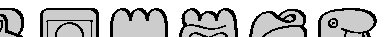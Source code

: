 boolean show_grid;
show_grid := false;

pen outer_pen, inner_pen, grid_pen;
outer_pen := pencircle scaled 1bp yscaled 0.2 rotated 30;
inner_pen := pencircle scaled 0.7bp yscaled 0.2 rotated 30;
grid_pen := pencircle scaled 0.2bp;

def tr(expr s, ys, dx, dy) = scaled (s) yscaled ys shifted (dx, dy) enddef;

def clear(expr p) = fill buildcycle(p) withcolor .8white; enddef;

def box(expr xa, ya, xb, yb, r) =
  ((xa, yb-r) {up} .. {right} (xa+r, yb) ..
  (xb-r, yb) {right} .. {down} (xb, yb-r) ..
  (xb, ya+r) {down} .. {left} (xb-r, ya) ..
  (xa+r, ya) {left} .. {up} (xa, ya+r) .. cycle)
enddef;

def sq =
image(
  if show_grid:
    for a = -10 step 5 until 10:
      draw (a, -10) -- (a, 10) withpen grid_pen withcolor .5white;
      draw (-10, a) -- (10, a) withpen grid_pen withcolor .5white;
    endfor;
  fi;
)
enddef;

def logo_jan(expr s, ys, dx, dy) =
  image(
    path jan_a, jan_b;
    jan_a = box(-8, 0, 8, 10, 4) tr(s, ys, dx, dy);
    clear(jan_a)
    pickup outer_pen;
    draw jan_a;
    jan_b = (
      (0, 8) .. {down} (2.5, 2) {dir -20} .. tension 0.8 .. (10, -5) .. (5, -10) {left} 
      .. {left} (-5, -10) .. (-10, -5) .. tension 0.8 .. {dir 20} (-2.5, 2) {up} .. cycle
    ) tr(s, ys, dx, dy);
    clear(jan_b);
    draw jan_b;
    pickup inner_pen;
    draw ((-2.5, 2) {down} .. {right} (-2, 1.5) .. tension 0.8 .. {dir 100} (0.5, 6) ) tr(s, ys, dx, dy);
    draw fullcircle scaled 0.5 shifted(-1, 5) tr(s, ys, dx, dy);
    path jan_c, jan_d;
    jan_c := (-2, -2) -- (3, -5);
    jan_d := (2, -2) -- (-3, -5);
    draw jan_c tr(s, ys, dx, dy);
    draw jan_c shifted (-1, -1) tr(s, ys, dx, dy);
    draw jan_d tr(s, ys, dx, dy);
    draw jan_d shifted (1, -1) tr(s, ys, dx, dy);
    draw sq tr(s, ys, dx, dy);
  );
enddef;

def logo_mi(expr s, ys, dx, dy) =
  image (
    path mi_a, mi_b, mi_c;
    mi_a := box(-10, -10, 10, 10, 2);
    mi_b := box(-8, -6, 8, 6, 0.5);
    mi_c := fullcircle scaled 10;
    clear(mi_a tr(s, ys, dx, dy));
    draw sq tr(s, ys, dx, dy);
    draw mi_a tr(s, ys, dx, dy) withpen outer_pen;
    draw mi_b tr(s, ys, dx, dy) withpen inner_pen;
    draw mi_c tr(s, ys, dx, dy) withpen inner_pen;
  )
enddef;

def logo_moku(expr s, ys, dx, dy) =
  image (
    path moku_a;
    moku_a := 
      (0, 10) .. (-10, 0) {down} .. (-6, -10) {right} .. {up} (-3, -6) {down} ..
      {right} (0, -10) {right} .. {up} (3, -6) {down} .. {right} (6, -10) ..
      {up} (10, 0) .. cycle;
    moku_a := moku_a rotated 180;
    clear(moku_a tr(s, ys, dx, dy));
    draw sq tr(s, ys, dx, dy);
    draw moku_a tr(s, ys, dx, dy) withpen outer_pen;
  )  
enddef;

def logo_pona(expr s, ys, dx, dy) =
  image(
    path pona_a;
    pona_a := ((-8, 4) {dir 135}  .. (-6, 10) {right} .. {down} (-3, 6) {up} .. {down} (3, 6) {up} .. {right} (6, 10) ..
      {down} (10, 0) .. (0, -10) .. {up} (-10, 0) .. {dir 20} cycle) tr(s, ys, dx, dy);
    clear(pona_a);
    pickup outer_pen;
    draw pona_a;
    pickup inner_pen
    draw ((-8, 4) {dir 20} .. (0, 3) .. (6, 4)) tr(s, ys, dx, dy);
    draw ((-6, 1) .. (0, 0) .. (6, 1) .. (0, -5) .. cycle) tr(s, ys, dx, dy);
    draw ((-4, -1) .. (0, -3) .. (4, -1)) tr(s, ys, dx, dy);
  )
enddef;

def logo_telo(expr s, ys, dx, dy) =
  image (
    path telo_a, telo_b, telo_c, telo_d;
    telo_a :=
      (-10, -10) {dir 45} .. {right} (7, -10) .. tension 1.5 .. (7, -2);
    telo_b :=
      (-10, -10) {dir 60} .. {right} (7, -2) .. (8, 4);
    telo_c :=
      (-10, -10) {dir 80} .. tension 0.8 .. {right} (8, 4) .. (8, 9) .. (0, 7);
    telo_d :=
      (-10, -10) {up} .. {right} (-3, 9) .. (0, 7) .. (2, 6) .. (6, 7) ..
      {curl 0} (2, 6);
    clear((telo_a .. {down} cycle) tr(s, ys, dx, dy));
    clear((telo_b .. {down} cycle) tr(s, ys, dx, dy));
    clear((telo_c .. {down} cycle) tr(s, ys, dx, dy));
    clear((telo_d .. {down} cycle) tr(s, ys, dx, dy));
    draw sq tr(s, ys, dx, dy);
    pickup outer_pen;
    draw telo_a tr(s, ys, dx, dy);
    draw telo_b tr(s, ys, dx, dy);
    draw telo_c tr(s, ys, dx, dy);
    draw telo_d tr(s, ys, dx, dy);
  )
enddef;

def logo_toki(expr s, ys, dx, dy) =
  image (
    path toki_a;
    toki_a =
      ((0,10) .. (10, 5) .. {dir 200} (7, 2) {dir -60} .. (7, -7) .. (-1, -10) .. (-10, -5) {up} .. {up} (-10, 5) .. cycle) tr(s, ys, dx, dy);
    clear(toki_a);
    draw toki_a withpen outer_pen;
    pickup inner_pen;
    path toki_b, toki_c, toki_d, toki_e;
    toki_b := (7, 2) {dir 200} .. {curl 0.2} (-2, 3);
    draw toki_b tr(s, ys, dx, dy);
    toki_c := (3, 4) .. (6, -2) .. (3, -7) .. (-1, -2) .. cycle;
    toki_c := toki_c cutbefore toki_b;
    toki_c := toki_c cutafter toki_b;
    draw toki_c tr(s, ys, dx, dy);
    toki_d := (-2, -1) {right} .. (7, 0);
    toki_e := toki_d shifted (0, -2);
    toki_d := toki_d cutafter toki_c;
    toki_d := toki_d cutbefore toki_c;
    draw toki_d tr(s, ys, dx, dy);
    draw toki_e tr(s, ys, dx, dy);
    draw (fullcircle scaled 3 shifted (-5, 5)) tr(s, ys, dx, dy);
    draw (fullcircle scaled 0.3 shifted (-5, 5)) tr(s, ys, dx, dy);
  )
enddef;

beginfig(1);
draw logo_jan(1, 1, 0, 0);
draw logo_mi(1, 1, 25, 0);
draw logo_moku(1, 1, 50, 0);
draw logo_pona(1, 1, 75, 0);
draw logo_telo(1, 1, 100, 0);
draw logo_toki(1, 1, 125, 0);
endfig;
end;
